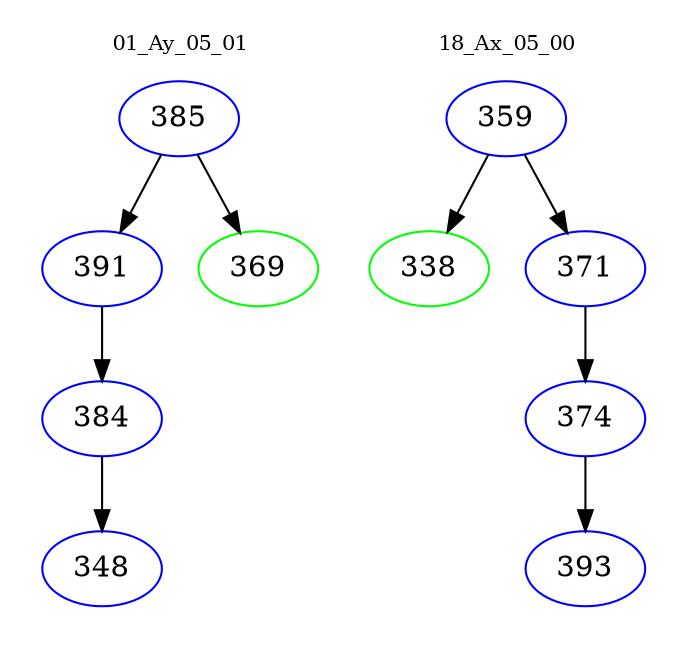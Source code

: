 digraph{
subgraph cluster_0 {
color = white
label = "01_Ay_05_01";
fontsize=10;
T0_385 [label="385", color="blue"]
T0_385 -> T0_391 [color="black"]
T0_391 [label="391", color="blue"]
T0_391 -> T0_384 [color="black"]
T0_384 [label="384", color="blue"]
T0_384 -> T0_348 [color="black"]
T0_348 [label="348", color="blue"]
T0_385 -> T0_369 [color="black"]
T0_369 [label="369", color="green"]
}
subgraph cluster_1 {
color = white
label = "18_Ax_05_00";
fontsize=10;
T1_359 [label="359", color="blue"]
T1_359 -> T1_338 [color="black"]
T1_338 [label="338", color="green"]
T1_359 -> T1_371 [color="black"]
T1_371 [label="371", color="blue"]
T1_371 -> T1_374 [color="black"]
T1_374 [label="374", color="blue"]
T1_374 -> T1_393 [color="black"]
T1_393 [label="393", color="blue"]
}
}
